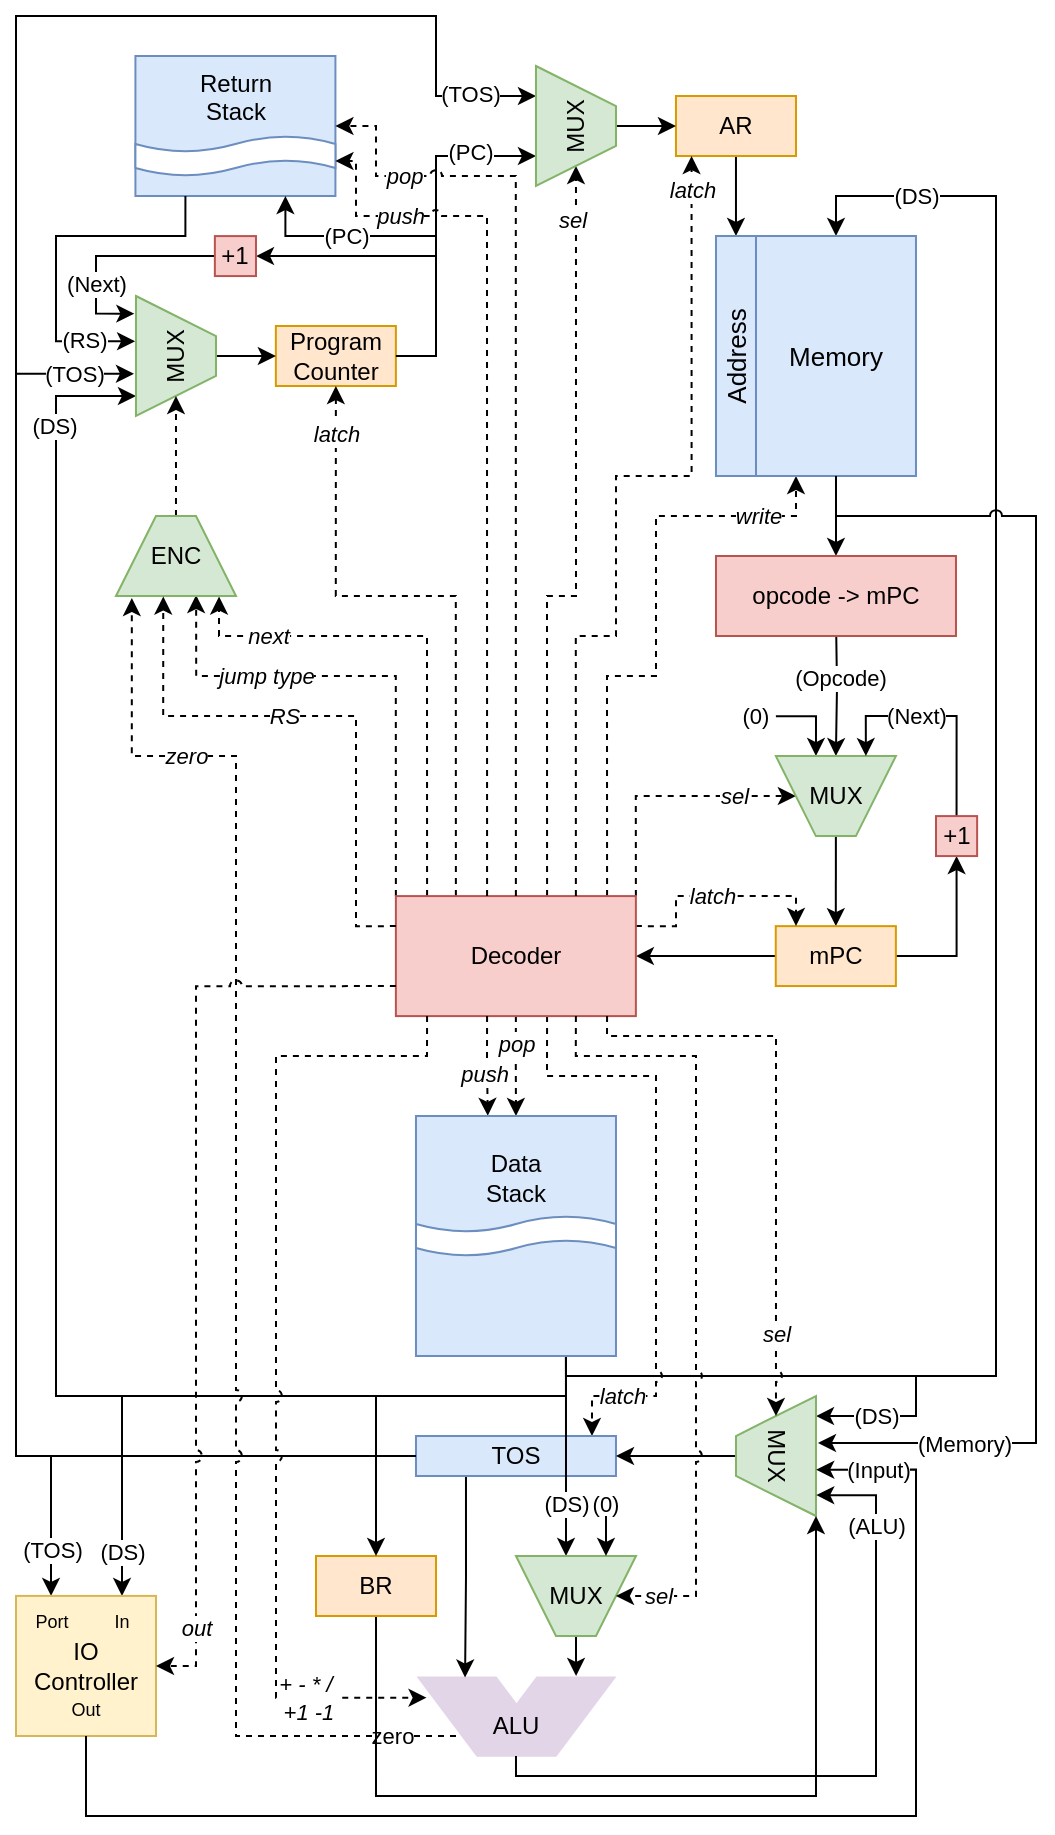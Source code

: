 <mxfile version="24.4.0" type="device">
  <diagram name="Page-1" id="PJzcmPcfEXtCJqOqldld">
    <mxGraphModel dx="1193" dy="768" grid="1" gridSize="10" guides="1" tooltips="1" connect="1" arrows="1" fold="1" page="1" pageScale="1" pageWidth="850" pageHeight="1100" background="none" math="0" shadow="0">
      <root>
        <mxCell id="0" />
        <mxCell id="1" parent="0" />
        <mxCell id="N7PJomAF6_bV-9XCImqY-77" style="edgeStyle=orthogonalEdgeStyle;rounded=0;orthogonalLoop=1;jettySize=auto;html=1;exitX=0;exitY=0.5;exitDx=0;exitDy=0;entryX=0.25;entryY=1;entryDx=0;entryDy=0;" parent="1" source="qQ5Oa0ZnRfvg7QE1ZFq0-29" target="N7PJomAF6_bV-9XCImqY-65" edge="1">
          <mxGeometry relative="1" as="geometry">
            <Array as="points">
              <mxPoint x="190" y="870" />
              <mxPoint x="190" y="150" />
              <mxPoint x="400" y="150" />
              <mxPoint x="400" y="190" />
            </Array>
          </mxGeometry>
        </mxCell>
        <mxCell id="N7PJomAF6_bV-9XCImqY-89" value="(TOS)" style="edgeLabel;html=1;align=center;verticalAlign=middle;resizable=0;points=[];" parent="N7PJomAF6_bV-9XCImqY-77" vertex="1" connectable="0">
          <mxGeometry x="0.954" y="1" relative="1" as="geometry">
            <mxPoint x="-5" as="offset" />
          </mxGeometry>
        </mxCell>
        <mxCell id="cv9zKFNZRaeKrZJYY6Kr-5" style="edgeStyle=orthogonalEdgeStyle;rounded=0;orthogonalLoop=1;jettySize=auto;html=1;exitX=0;exitY=0.5;exitDx=0;exitDy=0;entryX=0.648;entryY=1.025;entryDx=0;entryDy=0;entryPerimeter=0;" parent="1" source="qQ5Oa0ZnRfvg7QE1ZFq0-29" target="N7PJomAF6_bV-9XCImqY-14" edge="1">
          <mxGeometry relative="1" as="geometry">
            <Array as="points">
              <mxPoint x="190" y="870" />
              <mxPoint x="190" y="329" />
            </Array>
            <mxPoint x="240" y="330" as="targetPoint" />
          </mxGeometry>
        </mxCell>
        <mxCell id="cv9zKFNZRaeKrZJYY6Kr-6" value="(TOS)" style="edgeLabel;html=1;align=center;verticalAlign=middle;resizable=0;points=[];" parent="cv9zKFNZRaeKrZJYY6Kr-5" vertex="1" connectable="0">
          <mxGeometry x="0.933" y="1" relative="1" as="geometry">
            <mxPoint x="-4" y="1" as="offset" />
          </mxGeometry>
        </mxCell>
        <mxCell id="cv9zKFNZRaeKrZJYY6Kr-4" style="edgeStyle=orthogonalEdgeStyle;rounded=0;orthogonalLoop=1;jettySize=auto;html=1;exitX=0.75;exitY=1;exitDx=0;exitDy=0;jumpStyle=none;entryX=0.834;entryY=1;entryDx=0;entryDy=0;entryPerimeter=0;" parent="1" source="qQ5Oa0ZnRfvg7QE1ZFq0-28" target="N7PJomAF6_bV-9XCImqY-14" edge="1">
          <mxGeometry relative="1" as="geometry">
            <Array as="points">
              <mxPoint x="465" y="840" />
              <mxPoint x="210" y="840" />
              <mxPoint x="210" y="340" />
            </Array>
            <mxPoint x="240" y="370" as="targetPoint" />
          </mxGeometry>
        </mxCell>
        <mxCell id="cv9zKFNZRaeKrZJYY6Kr-9" value="(DS)" style="edgeLabel;html=1;align=center;verticalAlign=middle;resizable=0;points=[];" parent="cv9zKFNZRaeKrZJYY6Kr-4" vertex="1" connectable="0">
          <mxGeometry x="0.895" y="1" relative="1" as="geometry">
            <mxPoint y="12" as="offset" />
          </mxGeometry>
        </mxCell>
        <mxCell id="qQ5Oa0ZnRfvg7QE1ZFq0-73" style="edgeStyle=orthogonalEdgeStyle;rounded=0;orthogonalLoop=1;jettySize=auto;html=1;exitX=0.75;exitY=1;exitDx=0;exitDy=0;entryX=0.833;entryY=1;entryDx=0;entryDy=0;entryPerimeter=0;" parent="1" source="qQ5Oa0ZnRfvg7QE1ZFq0-28" target="N7PJomAF6_bV-9XCImqY-4" edge="1">
          <mxGeometry relative="1" as="geometry">
            <mxPoint x="579.99" y="860" as="targetPoint" />
            <Array as="points">
              <mxPoint x="464.99" y="830" />
              <mxPoint x="639.99" y="830" />
              <mxPoint x="639.99" y="850" />
            </Array>
          </mxGeometry>
        </mxCell>
        <mxCell id="Do0a-ro9Hrfzr5cdYWvO-51" value="(DS)" style="edgeLabel;html=1;align=center;verticalAlign=middle;resizable=0;points=[];" parent="qQ5Oa0ZnRfvg7QE1ZFq0-73" vertex="1" connectable="0">
          <mxGeometry x="0.77" relative="1" as="geometry">
            <mxPoint as="offset" />
          </mxGeometry>
        </mxCell>
        <mxCell id="N7PJomAF6_bV-9XCImqY-78" style="edgeStyle=orthogonalEdgeStyle;rounded=0;orthogonalLoop=1;jettySize=auto;html=1;exitX=0.75;exitY=1;exitDx=0;exitDy=0;entryX=0.5;entryY=0;entryDx=0;entryDy=0;jumpStyle=none;" parent="1" source="qQ5Oa0ZnRfvg7QE1ZFq0-28" target="N7PJomAF6_bV-9XCImqY-67" edge="1">
          <mxGeometry relative="1" as="geometry">
            <Array as="points">
              <mxPoint x="464.99" y="830" />
              <mxPoint x="679.99" y="830" />
              <mxPoint x="679.99" y="240" />
              <mxPoint x="599.99" y="240" />
            </Array>
          </mxGeometry>
        </mxCell>
        <mxCell id="cv9zKFNZRaeKrZJYY6Kr-3" value="(DS)" style="edgeLabel;html=1;align=center;verticalAlign=middle;resizable=0;points=[];" parent="N7PJomAF6_bV-9XCImqY-78" vertex="1" connectable="0">
          <mxGeometry x="0.905" relative="1" as="geometry">
            <mxPoint x="16" as="offset" />
          </mxGeometry>
        </mxCell>
        <mxCell id="N7PJomAF6_bV-9XCImqY-27" style="edgeStyle=orthogonalEdgeStyle;rounded=0;orthogonalLoop=1;jettySize=auto;html=1;exitX=0.5;exitY=1;exitDx=0;exitDy=0;entryX=0.5;entryY=0;entryDx=0;entryDy=0;jumpStyle=none;" parent="1" source="N7PJomAF6_bV-9XCImqY-67" target="qQ5Oa0ZnRfvg7QE1ZFq0-6" edge="1">
          <mxGeometry relative="1" as="geometry">
            <mxPoint x="599.99" y="380" as="sourcePoint" />
          </mxGeometry>
        </mxCell>
        <mxCell id="qQ5Oa0ZnRfvg7QE1ZFq0-4" style="edgeStyle=orthogonalEdgeStyle;rounded=0;orthogonalLoop=1;jettySize=auto;html=1;exitX=1;exitY=0.5;exitDx=0;exitDy=0;entryX=0.75;entryY=1;entryDx=0;entryDy=0;" parent="1" source="qQ5Oa0ZnRfvg7QE1ZFq0-2" target="N7PJomAF6_bV-9XCImqY-65" edge="1">
          <mxGeometry relative="1" as="geometry">
            <mxPoint x="439.99" y="320" as="targetPoint" />
            <Array as="points">
              <mxPoint x="400" y="320" />
              <mxPoint x="400" y="220" />
            </Array>
          </mxGeometry>
        </mxCell>
        <mxCell id="N7PJomAF6_bV-9XCImqY-88" value="(PC)" style="edgeLabel;html=1;align=center;verticalAlign=middle;resizable=0;points=[];" parent="qQ5Oa0ZnRfvg7QE1ZFq0-4" vertex="1" connectable="0">
          <mxGeometry x="0.662" y="2" relative="1" as="geometry">
            <mxPoint x="-5" as="offset" />
          </mxGeometry>
        </mxCell>
        <mxCell id="Do0a-ro9Hrfzr5cdYWvO-29" style="edgeStyle=orthogonalEdgeStyle;rounded=0;orthogonalLoop=1;jettySize=auto;html=1;exitX=1;exitY=0.5;exitDx=0;exitDy=0;entryX=1;entryY=0.5;entryDx=0;entryDy=0;" parent="1" source="qQ5Oa0ZnRfvg7QE1ZFq0-2" target="Do0a-ro9Hrfzr5cdYWvO-25" edge="1">
          <mxGeometry relative="1" as="geometry">
            <Array as="points">
              <mxPoint x="400" y="320" />
              <mxPoint x="400" y="270" />
            </Array>
          </mxGeometry>
        </mxCell>
        <mxCell id="qQ5Oa0ZnRfvg7QE1ZFq0-2" value="Program&lt;br&gt;Counter" style="rounded=0;whiteSpace=wrap;html=1;fillColor=#ffe6cc;strokeColor=#d79b00;" parent="1" vertex="1">
          <mxGeometry x="319.93" y="305" width="60.01" height="30" as="geometry" />
        </mxCell>
        <mxCell id="qQ5Oa0ZnRfvg7QE1ZFq0-17" style="edgeStyle=orthogonalEdgeStyle;rounded=0;orthogonalLoop=1;jettySize=auto;html=1;exitX=0.5;exitY=1;exitDx=0;exitDy=0;entryX=0.5;entryY=1;entryDx=0;entryDy=0;" parent="1" target="N7PJomAF6_bV-9XCImqY-16" edge="1">
          <mxGeometry relative="1" as="geometry">
            <mxPoint x="599.99" y="450.05" as="sourcePoint" />
            <mxPoint x="599.99" y="510.1" as="targetPoint" />
          </mxGeometry>
        </mxCell>
        <mxCell id="N7PJomAF6_bV-9XCImqY-85" value="(Opcode)" style="edgeLabel;html=1;align=center;verticalAlign=middle;resizable=0;points=[];" parent="qQ5Oa0ZnRfvg7QE1ZFq0-17" vertex="1" connectable="0">
          <mxGeometry x="-0.122" y="1" relative="1" as="geometry">
            <mxPoint as="offset" />
          </mxGeometry>
        </mxCell>
        <mxCell id="qQ5Oa0ZnRfvg7QE1ZFq0-6" value="opcode -&amp;gt; mPC" style="rounded=0;whiteSpace=wrap;html=1;fillColor=#f8cecc;strokeColor=#b85450;" parent="1" vertex="1">
          <mxGeometry x="539.99" y="420" width="120" height="40" as="geometry" />
        </mxCell>
        <mxCell id="qQ5Oa0ZnRfvg7QE1ZFq0-24" style="edgeStyle=orthogonalEdgeStyle;rounded=0;orthogonalLoop=1;jettySize=auto;html=1;exitX=0.5;exitY=0;exitDx=0;exitDy=0;entryX=0.5;entryY=0;entryDx=0;entryDy=0;" parent="1" source="N7PJomAF6_bV-9XCImqY-16" target="qQ5Oa0ZnRfvg7QE1ZFq0-22" edge="1">
          <mxGeometry relative="1" as="geometry">
            <mxPoint x="599.94" y="560.05" as="sourcePoint" />
          </mxGeometry>
        </mxCell>
        <mxCell id="qQ5Oa0ZnRfvg7QE1ZFq0-27" style="edgeStyle=orthogonalEdgeStyle;rounded=0;orthogonalLoop=1;jettySize=auto;html=1;exitX=0;exitY=0.5;exitDx=0;exitDy=0;entryX=1;entryY=0.5;entryDx=0;entryDy=0;" parent="1" source="qQ5Oa0ZnRfvg7QE1ZFq0-22" target="qQ5Oa0ZnRfvg7QE1ZFq0-26" edge="1">
          <mxGeometry relative="1" as="geometry" />
        </mxCell>
        <mxCell id="Do0a-ro9Hrfzr5cdYWvO-37" style="edgeStyle=orthogonalEdgeStyle;rounded=0;orthogonalLoop=1;jettySize=auto;html=1;exitX=1;exitY=0.5;exitDx=0;exitDy=0;entryX=0.5;entryY=1;entryDx=0;entryDy=0;" parent="1" source="qQ5Oa0ZnRfvg7QE1ZFq0-22" target="Do0a-ro9Hrfzr5cdYWvO-32" edge="1">
          <mxGeometry relative="1" as="geometry" />
        </mxCell>
        <mxCell id="qQ5Oa0ZnRfvg7QE1ZFq0-22" value="mPC" style="rounded=0;whiteSpace=wrap;html=1;fillColor=#ffe6cc;strokeColor=#d79b00;" parent="1" vertex="1">
          <mxGeometry x="569.88" y="605.07" width="60.06" height="29.95" as="geometry" />
        </mxCell>
        <mxCell id="cv9zKFNZRaeKrZJYY6Kr-15" style="edgeStyle=orthogonalEdgeStyle;rounded=0;orthogonalLoop=1;jettySize=auto;html=1;exitX=0.63;exitY=0;exitDx=0;exitDy=0;entryX=1;entryY=0.5;entryDx=0;entryDy=0;dashed=1;exitPerimeter=0;" parent="1" source="qQ5Oa0ZnRfvg7QE1ZFq0-26" target="N7PJomAF6_bV-9XCImqY-65" edge="1">
          <mxGeometry relative="1" as="geometry">
            <Array as="points">
              <mxPoint x="456" y="440" />
              <mxPoint x="470" y="440" />
            </Array>
          </mxGeometry>
        </mxCell>
        <mxCell id="Do0a-ro9Hrfzr5cdYWvO-20" value="&lt;i&gt;sel&lt;/i&gt;" style="edgeLabel;html=1;align=center;verticalAlign=middle;resizable=0;points=[];" parent="cv9zKFNZRaeKrZJYY6Kr-15" vertex="1" connectable="0">
          <mxGeometry x="0.857" y="2" relative="1" as="geometry">
            <mxPoint as="offset" />
          </mxGeometry>
        </mxCell>
        <mxCell id="cv9zKFNZRaeKrZJYY6Kr-16" style="edgeStyle=orthogonalEdgeStyle;rounded=0;orthogonalLoop=1;jettySize=auto;html=1;exitX=0.13;exitY=0;exitDx=0;exitDy=0;entryX=0.859;entryY=1.007;entryDx=0;entryDy=0;dashed=1;exitPerimeter=0;entryPerimeter=0;" parent="1" source="qQ5Oa0ZnRfvg7QE1ZFq0-26" target="cv9zKFNZRaeKrZJYY6Kr-30" edge="1">
          <mxGeometry relative="1" as="geometry">
            <Array as="points">
              <mxPoint x="396" y="460" />
              <mxPoint x="292" y="460" />
            </Array>
          </mxGeometry>
        </mxCell>
        <mxCell id="cv9zKFNZRaeKrZJYY6Kr-32" value="next" style="edgeLabel;html=1;align=center;verticalAlign=middle;resizable=0;points=[];fontStyle=2" parent="cv9zKFNZRaeKrZJYY6Kr-16" vertex="1" connectable="0">
          <mxGeometry x="0.65" relative="1" as="geometry">
            <mxPoint as="offset" />
          </mxGeometry>
        </mxCell>
        <mxCell id="cv9zKFNZRaeKrZJYY6Kr-17" style="edgeStyle=orthogonalEdgeStyle;rounded=0;orthogonalLoop=1;jettySize=auto;html=1;exitX=1;exitY=0;exitDx=0;exitDy=0;entryX=1;entryY=0.5;entryDx=0;entryDy=0;dashed=1;exitPerimeter=0;" parent="1" source="qQ5Oa0ZnRfvg7QE1ZFq0-26" target="N7PJomAF6_bV-9XCImqY-16" edge="1">
          <mxGeometry relative="1" as="geometry">
            <Array as="points">
              <mxPoint x="500" y="540" />
            </Array>
          </mxGeometry>
        </mxCell>
        <mxCell id="Do0a-ro9Hrfzr5cdYWvO-23" value="&lt;i&gt;sel&lt;/i&gt;" style="edgeLabel;html=1;align=center;verticalAlign=middle;resizable=0;points=[];" parent="cv9zKFNZRaeKrZJYY6Kr-17" vertex="1" connectable="0">
          <mxGeometry x="0.513" relative="1" as="geometry">
            <mxPoint as="offset" />
          </mxGeometry>
        </mxCell>
        <mxCell id="cv9zKFNZRaeKrZJYY6Kr-31" style="edgeStyle=orthogonalEdgeStyle;rounded=0;orthogonalLoop=1;jettySize=auto;html=1;exitX=0;exitY=0;exitDx=0;exitDy=0;entryX=0.668;entryY=0.989;entryDx=0;entryDy=0;dashed=1;exitPerimeter=0;entryPerimeter=0;" parent="1" source="qQ5Oa0ZnRfvg7QE1ZFq0-26" target="cv9zKFNZRaeKrZJYY6Kr-30" edge="1">
          <mxGeometry relative="1" as="geometry">
            <Array as="points">
              <mxPoint x="380" y="480" />
              <mxPoint x="280" y="480" />
            </Array>
          </mxGeometry>
        </mxCell>
        <mxCell id="cv9zKFNZRaeKrZJYY6Kr-33" value="jump type" style="edgeLabel;html=1;align=center;verticalAlign=middle;resizable=0;points=[];fontStyle=2" parent="cv9zKFNZRaeKrZJYY6Kr-31" vertex="1" connectable="0">
          <mxGeometry x="0.4" relative="1" as="geometry">
            <mxPoint as="offset" />
          </mxGeometry>
        </mxCell>
        <mxCell id="cv9zKFNZRaeKrZJYY6Kr-36" style="edgeStyle=orthogonalEdgeStyle;rounded=0;orthogonalLoop=1;jettySize=auto;html=1;exitX=0.25;exitY=0;exitDx=0;exitDy=0;exitPerimeter=0;entryX=0.5;entryY=1;entryDx=0;entryDy=0;dashed=1;" parent="1" source="qQ5Oa0ZnRfvg7QE1ZFq0-26" target="qQ5Oa0ZnRfvg7QE1ZFq0-2" edge="1">
          <mxGeometry relative="1" as="geometry">
            <Array as="points">
              <mxPoint x="410" y="440" />
              <mxPoint x="350" y="440" />
            </Array>
          </mxGeometry>
        </mxCell>
        <mxCell id="Do0a-ro9Hrfzr5cdYWvO-19" value="&lt;i&gt;latch&lt;/i&gt;" style="edgeLabel;html=1;align=center;verticalAlign=middle;resizable=0;points=[];" parent="cv9zKFNZRaeKrZJYY6Kr-36" vertex="1" connectable="0">
          <mxGeometry x="0.851" relative="1" as="geometry">
            <mxPoint as="offset" />
          </mxGeometry>
        </mxCell>
        <mxCell id="cv9zKFNZRaeKrZJYY6Kr-39" style="edgeStyle=orthogonalEdgeStyle;rounded=0;orthogonalLoop=1;jettySize=auto;html=1;exitX=1;exitY=0.25;exitDx=0;exitDy=0;exitPerimeter=0;dashed=1;" parent="1" source="qQ5Oa0ZnRfvg7QE1ZFq0-26" edge="1">
          <mxGeometry relative="1" as="geometry">
            <Array as="points">
              <mxPoint x="520" y="605" />
              <mxPoint x="520" y="590" />
              <mxPoint x="580" y="590" />
            </Array>
            <mxPoint x="580" y="605" as="targetPoint" />
          </mxGeometry>
        </mxCell>
        <mxCell id="Do0a-ro9Hrfzr5cdYWvO-24" value="&lt;i&gt;latch&lt;/i&gt;" style="edgeLabel;html=1;align=center;verticalAlign=middle;resizable=0;points=[];" parent="cv9zKFNZRaeKrZJYY6Kr-39" vertex="1" connectable="0">
          <mxGeometry x="-0.04" relative="1" as="geometry">
            <mxPoint as="offset" />
          </mxGeometry>
        </mxCell>
        <mxCell id="cv9zKFNZRaeKrZJYY6Kr-40" style="edgeStyle=orthogonalEdgeStyle;rounded=0;orthogonalLoop=1;jettySize=auto;html=1;exitX=0.63;exitY=1;exitDx=0;exitDy=0;exitPerimeter=0;entryX=0.88;entryY=0;entryDx=0;entryDy=0;entryPerimeter=0;dashed=1;jumpStyle=arc;" parent="1" source="qQ5Oa0ZnRfvg7QE1ZFq0-26" target="qQ5Oa0ZnRfvg7QE1ZFq0-29" edge="1">
          <mxGeometry relative="1" as="geometry">
            <Array as="points">
              <mxPoint x="455.99" y="680" />
              <mxPoint x="509.99" y="680" />
              <mxPoint x="509.99" y="840" />
              <mxPoint x="477.99" y="840" />
            </Array>
          </mxGeometry>
        </mxCell>
        <mxCell id="Do0a-ro9Hrfzr5cdYWvO-16" value="latch" style="edgeLabel;html=1;align=center;verticalAlign=middle;resizable=0;points=[];fontStyle=2" parent="cv9zKFNZRaeKrZJYY6Kr-40" vertex="1" connectable="0">
          <mxGeometry x="0.88" relative="1" as="geometry">
            <mxPoint x="15" y="-2" as="offset" />
          </mxGeometry>
        </mxCell>
        <mxCell id="cv9zKFNZRaeKrZJYY6Kr-41" value="" style="edgeStyle=orthogonalEdgeStyle;rounded=0;orthogonalLoop=1;jettySize=auto;html=1;exitX=0.5;exitY=1;exitDx=0;exitDy=0;exitPerimeter=0;entryX=0.5;entryY=0;entryDx=0;entryDy=0;dashed=1;" parent="1" source="qQ5Oa0ZnRfvg7QE1ZFq0-26" target="qQ5Oa0ZnRfvg7QE1ZFq0-28" edge="1">
          <mxGeometry x="0.6" y="40" relative="1" as="geometry">
            <mxPoint as="offset" />
          </mxGeometry>
        </mxCell>
        <mxCell id="Do0a-ro9Hrfzr5cdYWvO-41" value="pop" style="edgeLabel;html=1;align=center;verticalAlign=middle;resizable=0;points=[];fontStyle=2" parent="cv9zKFNZRaeKrZJYY6Kr-41" vertex="1" connectable="0">
          <mxGeometry x="-0.466" relative="1" as="geometry">
            <mxPoint as="offset" />
          </mxGeometry>
        </mxCell>
        <mxCell id="cv9zKFNZRaeKrZJYY6Kr-81" style="edgeStyle=orthogonalEdgeStyle;rounded=0;orthogonalLoop=1;jettySize=auto;html=1;exitX=0.88;exitY=0;exitDx=0;exitDy=0;exitPerimeter=0;entryX=0.25;entryY=1;entryDx=0;entryDy=0;dashed=1;" parent="1" source="qQ5Oa0ZnRfvg7QE1ZFq0-26" target="N7PJomAF6_bV-9XCImqY-67" edge="1">
          <mxGeometry relative="1" as="geometry">
            <Array as="points">
              <mxPoint x="486" y="480" />
              <mxPoint x="510" y="480" />
              <mxPoint x="510" y="400" />
              <mxPoint x="580" y="400" />
            </Array>
          </mxGeometry>
        </mxCell>
        <mxCell id="Do0a-ro9Hrfzr5cdYWvO-22" value="&lt;i&gt;write&lt;/i&gt;" style="edgeLabel;html=1;align=center;verticalAlign=middle;resizable=0;points=[];" parent="cv9zKFNZRaeKrZJYY6Kr-81" vertex="1" connectable="0">
          <mxGeometry x="0.74" relative="1" as="geometry">
            <mxPoint as="offset" />
          </mxGeometry>
        </mxCell>
        <mxCell id="qQ5Oa0ZnRfvg7QE1ZFq0-26" value="Decoder" style="rounded=0;whiteSpace=wrap;html=1;fillColor=#f8cecc;strokeColor=#b85450;points=[[0,0,0,0,0],[0,0.25,0,0,0],[0,0.5,0,0,0],[0,0.75,0,0,0],[0,1,0,0,0],[0.13,0,0,0,0],[0.13,1,0,0,0],[0.25,0,0,0,0],[0.25,1,0,0,0],[0.38,0,0,0,0],[0.38,1,0,0,0],[0.5,0,0,0,0],[0.5,1,0,0,0],[0.63,0,0,0,0],[0.63,1,0,0,0],[0.75,0,0,0,0],[0.75,1,0,0,0],[0.88,0,0,0,0],[0.88,1,0,0,0],[1,0,0,0,0],[1,0.25,0,0,0],[1,0.5,0,0,0],[1,0.75,0,0,0],[1,1,0,0,0]];" parent="1" vertex="1">
          <mxGeometry x="379.94" y="590.05" width="120" height="60" as="geometry" />
        </mxCell>
        <mxCell id="qQ5Oa0ZnRfvg7QE1ZFq0-40" value="" style="group;strokeColor=none;fillColor=none;" parent="1" vertex="1" connectable="0">
          <mxGeometry x="389.99" y="980" width="100" height="40" as="geometry" />
        </mxCell>
        <mxCell id="qQ5Oa0ZnRfvg7QE1ZFq0-32" value="" style="shape=parallelogram;perimeter=parallelogramPerimeter;whiteSpace=wrap;html=1;fixedSize=1;size=30;strokeWidth=0;strokeColor=none;fillColor=#e1d5e7;perimeterSpacing=4;" parent="qQ5Oa0ZnRfvg7QE1ZFq0-40" vertex="1">
          <mxGeometry x="30" width="70" height="40" as="geometry" />
        </mxCell>
        <mxCell id="qQ5Oa0ZnRfvg7QE1ZFq0-36" value="" style="shape=parallelogram;perimeter=parallelogramPerimeter;whiteSpace=wrap;html=1;fixedSize=1;size=30;flipH=1;strokeWidth=0;perimeterSpacing=4;fillColor=#e1d5e7;strokeColor=none;" parent="qQ5Oa0ZnRfvg7QE1ZFq0-40" vertex="1">
          <mxGeometry width="70" height="40" as="geometry" />
        </mxCell>
        <mxCell id="qQ5Oa0ZnRfvg7QE1ZFq0-41" value="ALU" style="text;html=1;align=center;verticalAlign=middle;whiteSpace=wrap;rounded=0;" parent="qQ5Oa0ZnRfvg7QE1ZFq0-40" vertex="1">
          <mxGeometry x="20" y="10" width="60" height="30" as="geometry" />
        </mxCell>
        <mxCell id="qQ5Oa0ZnRfvg7QE1ZFq0-44" style="edgeStyle=orthogonalEdgeStyle;rounded=0;orthogonalLoop=1;jettySize=auto;html=1;exitX=0.25;exitY=1;exitDx=0;exitDy=0;entryX=0.634;entryY=0.099;entryDx=0;entryDy=0;entryPerimeter=0;" parent="1" source="qQ5Oa0ZnRfvg7QE1ZFq0-29" target="qQ5Oa0ZnRfvg7QE1ZFq0-36" edge="1">
          <mxGeometry relative="1" as="geometry">
            <Array as="points">
              <mxPoint x="415" y="930" />
              <mxPoint x="415" y="930" />
            </Array>
          </mxGeometry>
        </mxCell>
        <mxCell id="qQ5Oa0ZnRfvg7QE1ZFq0-53" style="edgeStyle=orthogonalEdgeStyle;rounded=0;orthogonalLoop=1;jettySize=auto;html=1;entryX=0.666;entryY=1.001;entryDx=0;entryDy=0;entryPerimeter=0;" parent="1" source="qQ5Oa0ZnRfvg7QE1ZFq0-51" target="N7PJomAF6_bV-9XCImqY-16" edge="1">
          <mxGeometry relative="1" as="geometry">
            <Array as="points">
              <mxPoint x="589.94" y="500.05" />
            </Array>
            <mxPoint x="589.94" y="520.05" as="targetPoint" />
          </mxGeometry>
        </mxCell>
        <mxCell id="qQ5Oa0ZnRfvg7QE1ZFq0-51" value="(0)" style="text;html=1;align=center;verticalAlign=middle;whiteSpace=wrap;rounded=0;fontSize=11;" parent="1" vertex="1">
          <mxGeometry x="549.94" y="490.05" width="20" height="20" as="geometry" />
        </mxCell>
        <mxCell id="qQ5Oa0ZnRfvg7QE1ZFq0-29" value="TOS" style="rounded=0;whiteSpace=wrap;html=1;fillColor=#dae8fc;strokeColor=#6c8ebf;gradientColor=none;strokeWidth=1;points=[[0,0,0,0,0],[0,0.25,0,0,0],[0,0.5,0,0,0],[0,0.75,0,0,0],[0,1,0,0,0],[0.25,0,0,0,0],[0.25,1,0,0,0],[0.5,0,0,0,0],[0.5,1,0,0,0],[0.75,0,0,0,0],[0.75,1,0,0,0],[0.88,0,0,0,0],[1,0,0,0,0],[1,0.25,0,0,0],[1,0.5,0,0,0],[1,0.75,0,0,0],[1,1,0,0,0]];" parent="1" vertex="1">
          <mxGeometry x="389.99" y="860" width="100" height="20" as="geometry" />
        </mxCell>
        <mxCell id="qQ5Oa0ZnRfvg7QE1ZFq0-74" style="edgeStyle=orthogonalEdgeStyle;rounded=0;orthogonalLoop=1;jettySize=auto;html=1;exitX=0.75;exitY=1;exitDx=0;exitDy=0;" parent="1" source="qQ5Oa0ZnRfvg7QE1ZFq0-28" target="N7PJomAF6_bV-9XCImqY-1" edge="1">
          <mxGeometry relative="1" as="geometry">
            <Array as="points">
              <mxPoint x="464.99" y="900" />
              <mxPoint x="464.99" y="900" />
            </Array>
            <mxPoint x="464.99" y="920" as="targetPoint" />
          </mxGeometry>
        </mxCell>
        <mxCell id="cv9zKFNZRaeKrZJYY6Kr-28" value="(DS)" style="edgeLabel;html=1;align=center;verticalAlign=middle;resizable=0;points=[];" parent="qQ5Oa0ZnRfvg7QE1ZFq0-74" vertex="1" connectable="0">
          <mxGeometry x="0.47" relative="1" as="geometry">
            <mxPoint as="offset" />
          </mxGeometry>
        </mxCell>
        <mxCell id="qQ5Oa0ZnRfvg7QE1ZFq0-75" style="edgeStyle=orthogonalEdgeStyle;rounded=0;orthogonalLoop=1;jettySize=auto;html=1;exitX=0.5;exitY=0;exitDx=0;exitDy=0;entryX=0.693;entryY=0.083;entryDx=0;entryDy=0;entryPerimeter=0;" parent="1" source="N7PJomAF6_bV-9XCImqY-1" target="qQ5Oa0ZnRfvg7QE1ZFq0-32" edge="1">
          <mxGeometry relative="1" as="geometry">
            <mxPoint x="469.99" y="960" as="sourcePoint" />
          </mxGeometry>
        </mxCell>
        <mxCell id="N7PJomAF6_bV-9XCImqY-1" value="MUX" style="shape=trapezoid;perimeter=trapezoidPerimeter;whiteSpace=wrap;html=1;fixedSize=1;fillColor=#d5e8d4;strokeColor=#82b366;direction=west;" parent="1" vertex="1">
          <mxGeometry x="439.99" y="920" width="60" height="40" as="geometry" />
        </mxCell>
        <mxCell id="N7PJomAF6_bV-9XCImqY-12" style="edgeStyle=orthogonalEdgeStyle;rounded=0;orthogonalLoop=1;jettySize=auto;html=1;exitX=0.5;exitY=0;exitDx=0;exitDy=0;entryX=1;entryY=0.5;entryDx=0;entryDy=0;" parent="1" source="N7PJomAF6_bV-9XCImqY-4" target="qQ5Oa0ZnRfvg7QE1ZFq0-29" edge="1">
          <mxGeometry relative="1" as="geometry" />
        </mxCell>
        <mxCell id="N7PJomAF6_bV-9XCImqY-4" value="MUX" style="shape=trapezoid;perimeter=trapezoidPerimeter;whiteSpace=wrap;html=1;fixedSize=1;fillColor=#d5e8d4;strokeColor=#82b366;direction=west;rotation=90;" parent="1" vertex="1">
          <mxGeometry x="539.99" y="850" width="60" height="40" as="geometry" />
        </mxCell>
        <mxCell id="N7PJomAF6_bV-9XCImqY-5" style="edgeStyle=orthogonalEdgeStyle;rounded=0;orthogonalLoop=1;jettySize=auto;html=1;exitX=0.5;exitY=1;exitDx=0;exitDy=0;entryX=0.174;entryY=1.003;entryDx=0;entryDy=0;entryPerimeter=0;" parent="1" source="qQ5Oa0ZnRfvg7QE1ZFq0-41" target="N7PJomAF6_bV-9XCImqY-4" edge="1">
          <mxGeometry relative="1" as="geometry">
            <Array as="points">
              <mxPoint x="440" y="1030" />
              <mxPoint x="620" y="1030" />
              <mxPoint x="620" y="890" />
            </Array>
          </mxGeometry>
        </mxCell>
        <mxCell id="N7PJomAF6_bV-9XCImqY-83" value="(ALU)" style="edgeLabel;html=1;align=center;verticalAlign=middle;resizable=0;points=[];" parent="N7PJomAF6_bV-9XCImqY-5" vertex="1" connectable="0">
          <mxGeometry x="0.546" relative="1" as="geometry">
            <mxPoint y="-37" as="offset" />
          </mxGeometry>
        </mxCell>
        <mxCell id="N7PJomAF6_bV-9XCImqY-15" style="edgeStyle=orthogonalEdgeStyle;rounded=0;orthogonalLoop=1;jettySize=auto;html=1;exitX=0.5;exitY=0;exitDx=0;exitDy=0;entryX=0;entryY=0.5;entryDx=0;entryDy=0;" parent="1" source="N7PJomAF6_bV-9XCImqY-14" target="qQ5Oa0ZnRfvg7QE1ZFq0-2" edge="1">
          <mxGeometry relative="1" as="geometry" />
        </mxCell>
        <mxCell id="N7PJomAF6_bV-9XCImqY-14" value="MUX" style="shape=trapezoid;perimeter=trapezoidPerimeter;whiteSpace=wrap;html=1;fixedSize=1;fillColor=#d5e8d4;strokeColor=#82b366;direction=west;rotation=-90;" parent="1" vertex="1">
          <mxGeometry x="239.99" y="300" width="60" height="40" as="geometry" />
        </mxCell>
        <mxCell id="N7PJomAF6_bV-9XCImqY-16" value="MUX" style="shape=trapezoid;perimeter=trapezoidPerimeter;whiteSpace=wrap;html=1;fixedSize=1;fillColor=#d5e8d4;strokeColor=#82b366;direction=west;rotation=0;" parent="1" vertex="1">
          <mxGeometry x="569.94" y="520.05" width="60" height="40" as="geometry" />
        </mxCell>
        <mxCell id="N7PJomAF6_bV-9XCImqY-56" style="edgeStyle=orthogonalEdgeStyle;rounded=0;orthogonalLoop=1;jettySize=auto;html=1;exitX=0.5;exitY=1;exitDx=0;exitDy=0;entryX=0;entryY=0.5;entryDx=0;entryDy=0;" parent="1" edge="1">
          <mxGeometry relative="1" as="geometry">
            <mxPoint x="160" y="890" as="sourcePoint" />
          </mxGeometry>
        </mxCell>
        <mxCell id="N7PJomAF6_bV-9XCImqY-44" style="edgeStyle=orthogonalEdgeStyle;rounded=0;orthogonalLoop=1;jettySize=auto;html=1;exitX=0.5;exitY=0;exitDx=0;exitDy=0;entryX=0.5;entryY=0;entryDx=0;entryDy=0;" parent="1" edge="1">
          <mxGeometry relative="1" as="geometry">
            <mxPoint x="160" y="830" as="sourcePoint" />
          </mxGeometry>
        </mxCell>
        <mxCell id="N7PJomAF6_bV-9XCImqY-75" style="edgeStyle=orthogonalEdgeStyle;rounded=0;orthogonalLoop=1;jettySize=auto;html=1;exitX=0.5;exitY=1;exitDx=0;exitDy=0;entryX=1;entryY=0.5;entryDx=0;entryDy=0;" parent="1" source="N7PJomAF6_bV-9XCImqY-64" target="N7PJomAF6_bV-9XCImqY-68" edge="1">
          <mxGeometry relative="1" as="geometry" />
        </mxCell>
        <mxCell id="N7PJomAF6_bV-9XCImqY-64" value="AR" style="rounded=0;whiteSpace=wrap;html=1;fillColor=#ffe6cc;strokeColor=#d79b00;points=[[0,0,0,0,0],[0,0.25,0,0,0],[0,0.5,0,0,0],[0,0.75,0,0,0],[0,1,0,0,0],[0.13,1,0,0,0],[0.25,0,0,0,0],[0.25,1,0,0,0],[0.5,0,0,0,0],[0.5,1,0,0,0],[0.75,0,0,0,0],[0.75,1,0,0,0],[1,0,0,0,0],[1,0.25,0,0,0],[1,0.5,0,0,0],[1,0.75,0,0,0],[1,1,0,0,0]];" parent="1" vertex="1">
          <mxGeometry x="519.98" y="190" width="60.01" height="30" as="geometry" />
        </mxCell>
        <mxCell id="N7PJomAF6_bV-9XCImqY-76" style="edgeStyle=orthogonalEdgeStyle;rounded=0;orthogonalLoop=1;jettySize=auto;html=1;exitX=0.5;exitY=0;exitDx=0;exitDy=0;entryX=0;entryY=0.5;entryDx=0;entryDy=0;" parent="1" source="N7PJomAF6_bV-9XCImqY-65" target="N7PJomAF6_bV-9XCImqY-64" edge="1">
          <mxGeometry relative="1" as="geometry" />
        </mxCell>
        <mxCell id="N7PJomAF6_bV-9XCImqY-65" value="MUX" style="shape=trapezoid;perimeter=trapezoidPerimeter;whiteSpace=wrap;html=1;fixedSize=1;fillColor=#d5e8d4;strokeColor=#82b366;direction=west;rotation=-90;" parent="1" vertex="1">
          <mxGeometry x="439.99" y="185" width="60" height="40" as="geometry" />
        </mxCell>
        <mxCell id="N7PJomAF6_bV-9XCImqY-66" value="" style="group" parent="1" vertex="1" connectable="0">
          <mxGeometry x="539.99" y="260" width="100" height="120" as="geometry" />
        </mxCell>
        <mxCell id="N7PJomAF6_bV-9XCImqY-67" value="Memory" style="rounded=0;whiteSpace=wrap;html=1;fontSize=13;fillColor=#dae8fc;strokeColor=#6c8ebf;" parent="N7PJomAF6_bV-9XCImqY-66" vertex="1">
          <mxGeometry x="20" width="80" height="120" as="geometry" />
        </mxCell>
        <mxCell id="N7PJomAF6_bV-9XCImqY-68" value="Address" style="rounded=0;whiteSpace=wrap;html=1;fontSize=13;fillColor=#dae8fc;strokeColor=#6c8ebf;rotation=-90;" parent="N7PJomAF6_bV-9XCImqY-66" vertex="1">
          <mxGeometry x="-50" y="50" width="120" height="20" as="geometry" />
        </mxCell>
        <mxCell id="cv9zKFNZRaeKrZJYY6Kr-20" style="edgeStyle=orthogonalEdgeStyle;rounded=0;orthogonalLoop=1;jettySize=auto;html=1;exitX=0.88;exitY=1;exitDx=0;exitDy=0;entryX=1;entryY=0.5;entryDx=0;entryDy=0;dashed=1;jumpStyle=arc;exitPerimeter=0;" parent="1" source="qQ5Oa0ZnRfvg7QE1ZFq0-26" target="N7PJomAF6_bV-9XCImqY-4" edge="1">
          <mxGeometry relative="1" as="geometry">
            <Array as="points">
              <mxPoint x="485.99" y="660" />
              <mxPoint x="569.99" y="660" />
            </Array>
          </mxGeometry>
        </mxCell>
        <mxCell id="Do0a-ro9Hrfzr5cdYWvO-18" value="&lt;i&gt;sel&lt;/i&gt;" style="edgeLabel;html=1;align=center;verticalAlign=middle;resizable=0;points=[];" parent="cv9zKFNZRaeKrZJYY6Kr-20" vertex="1" connectable="0">
          <mxGeometry x="0.707" relative="1" as="geometry">
            <mxPoint as="offset" />
          </mxGeometry>
        </mxCell>
        <mxCell id="cv9zKFNZRaeKrZJYY6Kr-23" style="edgeStyle=orthogonalEdgeStyle;rounded=0;orthogonalLoop=1;jettySize=auto;html=1;exitX=0.75;exitY=1;exitDx=0;exitDy=0;entryX=0;entryY=0.5;entryDx=0;entryDy=0;dashed=1;jumpStyle=arc;" parent="1" source="qQ5Oa0ZnRfvg7QE1ZFq0-26" target="N7PJomAF6_bV-9XCImqY-1" edge="1">
          <mxGeometry relative="1" as="geometry">
            <Array as="points">
              <mxPoint x="469.99" y="670" />
              <mxPoint x="529.99" y="670" />
              <mxPoint x="529.99" y="940" />
            </Array>
          </mxGeometry>
        </mxCell>
        <mxCell id="Do0a-ro9Hrfzr5cdYWvO-17" value="&lt;i&gt;sel&lt;/i&gt;" style="edgeLabel;html=1;align=center;verticalAlign=middle;resizable=0;points=[];" parent="cv9zKFNZRaeKrZJYY6Kr-23" vertex="1" connectable="0">
          <mxGeometry x="0.893" relative="1" as="geometry">
            <mxPoint as="offset" />
          </mxGeometry>
        </mxCell>
        <mxCell id="cv9zKFNZRaeKrZJYY6Kr-27" style="edgeStyle=orthogonalEdgeStyle;rounded=0;orthogonalLoop=1;jettySize=auto;html=1;exitX=0.5;exitY=1;exitDx=0;exitDy=0;entryX=0.25;entryY=1;entryDx=0;entryDy=0;" parent="1" source="cv9zKFNZRaeKrZJYY6Kr-25" target="N7PJomAF6_bV-9XCImqY-1" edge="1">
          <mxGeometry relative="1" as="geometry" />
        </mxCell>
        <mxCell id="cv9zKFNZRaeKrZJYY6Kr-25" value="(0)" style="text;html=1;align=center;verticalAlign=middle;whiteSpace=wrap;rounded=0;fontSize=11;" parent="1" vertex="1">
          <mxGeometry x="479.99" y="888" width="10" height="12" as="geometry" />
        </mxCell>
        <mxCell id="cv9zKFNZRaeKrZJYY6Kr-35" style="edgeStyle=orthogonalEdgeStyle;rounded=0;orthogonalLoop=1;jettySize=auto;html=1;exitX=0.5;exitY=0;exitDx=0;exitDy=0;entryX=1;entryY=0.5;entryDx=0;entryDy=0;dashed=1;" parent="1" source="cv9zKFNZRaeKrZJYY6Kr-30" target="N7PJomAF6_bV-9XCImqY-14" edge="1">
          <mxGeometry relative="1" as="geometry" />
        </mxCell>
        <mxCell id="cv9zKFNZRaeKrZJYY6Kr-30" value="ENC" style="shape=trapezoid;perimeter=trapezoidPerimeter;whiteSpace=wrap;html=1;fixedSize=1;fillColor=#d5e8d4;strokeColor=#82b366;direction=east;" parent="1" vertex="1">
          <mxGeometry x="239.99" y="400" width="60" height="40" as="geometry" />
        </mxCell>
        <mxCell id="cv9zKFNZRaeKrZJYY6Kr-42" style="edgeStyle=orthogonalEdgeStyle;rounded=0;orthogonalLoop=1;jettySize=auto;html=1;exitX=0.38;exitY=1;exitDx=0;exitDy=0;exitPerimeter=0;entryX=0.359;entryY=-0.001;entryDx=0;entryDy=0;entryPerimeter=0;dashed=1;" parent="1" source="qQ5Oa0ZnRfvg7QE1ZFq0-26" target="qQ5Oa0ZnRfvg7QE1ZFq0-28" edge="1">
          <mxGeometry relative="1" as="geometry" />
        </mxCell>
        <mxCell id="Do0a-ro9Hrfzr5cdYWvO-40" value="push" style="edgeLabel;html=1;align=center;verticalAlign=middle;resizable=0;points=[];fontStyle=2" parent="cv9zKFNZRaeKrZJYY6Kr-42" vertex="1" connectable="0">
          <mxGeometry x="0.18" relative="1" as="geometry">
            <mxPoint x="-2" as="offset" />
          </mxGeometry>
        </mxCell>
        <mxCell id="cv9zKFNZRaeKrZJYY6Kr-13" style="edgeStyle=orthogonalEdgeStyle;rounded=0;orthogonalLoop=1;jettySize=auto;html=1;entryX=0.132;entryY=1.025;entryDx=0;entryDy=0;jumpStyle=arc;exitX=0;exitY=0.667;exitDx=0;exitDy=0;exitPerimeter=0;dashed=1;entryPerimeter=0;" parent="1" source="qQ5Oa0ZnRfvg7QE1ZFq0-41" target="cv9zKFNZRaeKrZJYY6Kr-30" edge="1">
          <mxGeometry relative="1" as="geometry">
            <Array as="points">
              <mxPoint x="300" y="1010" />
              <mxPoint x="300" y="520" />
              <mxPoint x="248" y="520" />
            </Array>
          </mxGeometry>
        </mxCell>
        <mxCell id="cv9zKFNZRaeKrZJYY6Kr-34" value="zero" style="edgeLabel;html=1;align=center;verticalAlign=middle;resizable=0;points=[];fontStyle=2" parent="cv9zKFNZRaeKrZJYY6Kr-13" vertex="1" connectable="0">
          <mxGeometry x="0.71" relative="1" as="geometry">
            <mxPoint as="offset" />
          </mxGeometry>
        </mxCell>
        <mxCell id="Do0a-ro9Hrfzr5cdYWvO-42" value="zero" style="edgeLabel;html=1;align=center;verticalAlign=middle;resizable=0;points=[];" parent="cv9zKFNZRaeKrZJYY6Kr-13" vertex="1" connectable="0">
          <mxGeometry x="-0.912" relative="1" as="geometry">
            <mxPoint as="offset" />
          </mxGeometry>
        </mxCell>
        <mxCell id="cv9zKFNZRaeKrZJYY6Kr-24" style="edgeStyle=orthogonalEdgeStyle;rounded=0;orthogonalLoop=1;jettySize=auto;html=1;exitX=0.13;exitY=1;exitDx=0;exitDy=0;entryX=0;entryY=0.25;entryDx=0;entryDy=0;jumpStyle=arc;dashed=1;exitPerimeter=0;" parent="1" source="qQ5Oa0ZnRfvg7QE1ZFq0-26" target="qQ5Oa0ZnRfvg7QE1ZFq0-36" edge="1">
          <mxGeometry relative="1" as="geometry">
            <Array as="points">
              <mxPoint x="396" y="670" />
              <mxPoint x="320" y="670" />
              <mxPoint x="320" y="991" />
            </Array>
          </mxGeometry>
        </mxCell>
        <mxCell id="cv9zKFNZRaeKrZJYY6Kr-29" value="+ - * /&amp;nbsp;&lt;div&gt;+1 -1&lt;/div&gt;" style="edgeLabel;html=1;align=center;verticalAlign=middle;resizable=1;points=[];labelBackgroundColor=default;labelBorderColor=none;textShadow=0;movable=1;rotatable=1;deletable=1;editable=1;locked=0;connectable=1;spacingLeft=0;spacing=2;fontStyle=2" parent="cv9zKFNZRaeKrZJYY6Kr-24" vertex="1" connectable="0">
          <mxGeometry x="0.76" relative="1" as="geometry">
            <mxPoint as="offset" />
          </mxGeometry>
        </mxCell>
        <mxCell id="cv9zKFNZRaeKrZJYY6Kr-82" style="edgeStyle=orthogonalEdgeStyle;rounded=0;orthogonalLoop=1;jettySize=auto;html=1;exitX=0.75;exitY=0;exitDx=0;exitDy=0;exitPerimeter=0;entryX=0.13;entryY=1;entryDx=0;entryDy=0;entryPerimeter=0;dashed=1;" parent="1" source="qQ5Oa0ZnRfvg7QE1ZFq0-26" target="N7PJomAF6_bV-9XCImqY-64" edge="1">
          <mxGeometry relative="1" as="geometry">
            <Array as="points">
              <mxPoint x="470" y="460" />
              <mxPoint x="490" y="460" />
              <mxPoint x="490" y="380" />
              <mxPoint x="528" y="380" />
            </Array>
          </mxGeometry>
        </mxCell>
        <mxCell id="Do0a-ro9Hrfzr5cdYWvO-21" value="&lt;i&gt;latch&lt;/i&gt;" style="edgeLabel;html=1;align=center;verticalAlign=middle;resizable=0;points=[];" parent="cv9zKFNZRaeKrZJYY6Kr-82" vertex="1" connectable="0">
          <mxGeometry x="0.92" relative="1" as="geometry">
            <mxPoint as="offset" />
          </mxGeometry>
        </mxCell>
        <mxCell id="Do0a-ro9Hrfzr5cdYWvO-2" style="edgeStyle=orthogonalEdgeStyle;rounded=0;orthogonalLoop=1;jettySize=auto;html=1;exitX=0;exitY=0.5;exitDx=0;exitDy=0;exitPerimeter=0;entryX=0.25;entryY=0;entryDx=0;entryDy=0;entryPerimeter=0;" parent="1" source="qQ5Oa0ZnRfvg7QE1ZFq0-29" target="cv9zKFNZRaeKrZJYY6Kr-51" edge="1">
          <mxGeometry relative="1" as="geometry" />
        </mxCell>
        <mxCell id="Do0a-ro9Hrfzr5cdYWvO-7" value="(TOS)" style="edgeLabel;html=1;align=center;verticalAlign=middle;resizable=0;points=[];" parent="Do0a-ro9Hrfzr5cdYWvO-2" vertex="1" connectable="0">
          <mxGeometry x="0.817" relative="1" as="geometry">
            <mxPoint as="offset" />
          </mxGeometry>
        </mxCell>
        <mxCell id="Do0a-ro9Hrfzr5cdYWvO-3" style="edgeStyle=orthogonalEdgeStyle;rounded=0;orthogonalLoop=1;jettySize=auto;html=1;exitX=0.75;exitY=1;exitDx=0;exitDy=0;exitPerimeter=0;entryX=0.75;entryY=0;entryDx=0;entryDy=0;entryPerimeter=0;" parent="1" source="qQ5Oa0ZnRfvg7QE1ZFq0-28" target="cv9zKFNZRaeKrZJYY6Kr-51" edge="1">
          <mxGeometry relative="1" as="geometry">
            <Array as="points">
              <mxPoint x="465" y="840" />
              <mxPoint x="243" y="840" />
              <mxPoint x="243" y="940" />
            </Array>
          </mxGeometry>
        </mxCell>
        <mxCell id="Do0a-ro9Hrfzr5cdYWvO-8" value="(DS)" style="edgeLabel;html=1;align=center;verticalAlign=middle;resizable=0;points=[];" parent="Do0a-ro9Hrfzr5cdYWvO-3" vertex="1" connectable="0">
          <mxGeometry x="0.869" relative="1" as="geometry">
            <mxPoint as="offset" />
          </mxGeometry>
        </mxCell>
        <mxCell id="Do0a-ro9Hrfzr5cdYWvO-6" value="" style="group" parent="1" vertex="1" connectable="0">
          <mxGeometry x="190" y="939.95" width="70" height="70.05" as="geometry" />
        </mxCell>
        <mxCell id="cv9zKFNZRaeKrZJYY6Kr-51" value="IO Controller" style="rounded=0;whiteSpace=wrap;html=1;fillColor=#fff2cc;strokeColor=#d6b656;points=[[0,0,0,0,0],[0,0.25,0,0,0],[0,0.5,0,0,0],[0,0.75,0,0,0],[0,1,0,0,0],[0.25,0,0,0,0],[0.25,1,0,0,0],[0.5,0,0,0,0],[0.5,1,0,0,0],[0.75,0,0,0,0],[0.75,1,0,0,0],[1,0,0,0,0],[1,0.25,0,0,0],[1,0.5,0,0,0],[1,0.75,0,0,0],[1,1,0,0,0]];" parent="Do0a-ro9Hrfzr5cdYWvO-6" vertex="1">
          <mxGeometry width="70" height="70.05" as="geometry" />
        </mxCell>
        <mxCell id="cv9zKFNZRaeKrZJYY6Kr-72" value="Port" style="text;strokeColor=none;align=center;fillColor=none;html=1;verticalAlign=middle;whiteSpace=wrap;rounded=0;fontSize=9;" parent="Do0a-ro9Hrfzr5cdYWvO-6" vertex="1">
          <mxGeometry x="8.75" y="8.733" width="17.5" height="8.751" as="geometry" />
        </mxCell>
        <mxCell id="cv9zKFNZRaeKrZJYY6Kr-74" value="In" style="text;strokeColor=none;align=center;fillColor=none;html=1;verticalAlign=middle;whiteSpace=wrap;rounded=0;fontSize=9;" parent="Do0a-ro9Hrfzr5cdYWvO-6" vertex="1">
          <mxGeometry x="43.759" y="8.733" width="17.5" height="8.795" as="geometry" />
        </mxCell>
        <mxCell id="cv9zKFNZRaeKrZJYY6Kr-77" value="Out" style="text;strokeColor=none;align=center;fillColor=none;html=1;verticalAlign=middle;whiteSpace=wrap;rounded=0;fontSize=9;" parent="Do0a-ro9Hrfzr5cdYWvO-6" vertex="1">
          <mxGeometry x="26.25" y="52.531" width="17.5" height="8.795" as="geometry" />
        </mxCell>
        <mxCell id="cv9zKFNZRaeKrZJYY6Kr-83" style="edgeStyle=orthogonalEdgeStyle;rounded=0;orthogonalLoop=1;jettySize=auto;html=1;exitX=0;exitY=0.75;exitDx=0;exitDy=0;exitPerimeter=0;entryX=1;entryY=0.5;entryDx=0;entryDy=0;entryPerimeter=0;dashed=1;jumpStyle=arc;" parent="1" source="qQ5Oa0ZnRfvg7QE1ZFq0-26" target="cv9zKFNZRaeKrZJYY6Kr-51" edge="1">
          <mxGeometry relative="1" as="geometry">
            <Array as="points">
              <mxPoint x="280" y="635" />
              <mxPoint x="280" y="975" />
            </Array>
          </mxGeometry>
        </mxCell>
        <mxCell id="Do0a-ro9Hrfzr5cdYWvO-52" value="&lt;i&gt;out&lt;/i&gt;" style="edgeLabel;html=1;align=center;verticalAlign=middle;resizable=0;points=[];" parent="cv9zKFNZRaeKrZJYY6Kr-83" vertex="1" connectable="0">
          <mxGeometry x="0.832" relative="1" as="geometry">
            <mxPoint as="offset" />
          </mxGeometry>
        </mxCell>
        <mxCell id="Do0a-ro9Hrfzr5cdYWvO-30" style="edgeStyle=orthogonalEdgeStyle;rounded=0;orthogonalLoop=1;jettySize=auto;html=1;exitX=0;exitY=0.5;exitDx=0;exitDy=0;entryX=0.147;entryY=1.02;entryDx=0;entryDy=0;entryPerimeter=0;" parent="1" source="Do0a-ro9Hrfzr5cdYWvO-25" target="N7PJomAF6_bV-9XCImqY-14" edge="1">
          <mxGeometry relative="1" as="geometry" />
        </mxCell>
        <mxCell id="Do0a-ro9Hrfzr5cdYWvO-31" value="(Next)" style="edgeLabel;html=1;align=center;verticalAlign=middle;resizable=0;points=[];" parent="Do0a-ro9Hrfzr5cdYWvO-30" vertex="1" connectable="0">
          <mxGeometry x="0.36" relative="1" as="geometry">
            <mxPoint as="offset" />
          </mxGeometry>
        </mxCell>
        <mxCell id="Do0a-ro9Hrfzr5cdYWvO-25" value="+1" style="rounded=0;whiteSpace=wrap;html=1;fillColor=#f8cecc;strokeColor=#b85450;" parent="1" vertex="1">
          <mxGeometry x="289.43" y="260.05" width="20.56" height="19.98" as="geometry" />
        </mxCell>
        <mxCell id="Do0a-ro9Hrfzr5cdYWvO-38" style="edgeStyle=orthogonalEdgeStyle;rounded=0;orthogonalLoop=1;jettySize=auto;html=1;exitX=0.5;exitY=0;exitDx=0;exitDy=0;entryX=0.25;entryY=1;entryDx=0;entryDy=0;" parent="1" source="Do0a-ro9Hrfzr5cdYWvO-32" target="N7PJomAF6_bV-9XCImqY-16" edge="1">
          <mxGeometry relative="1" as="geometry" />
        </mxCell>
        <mxCell id="Do0a-ro9Hrfzr5cdYWvO-39" value="(Next)" style="edgeLabel;html=1;align=center;verticalAlign=middle;resizable=0;points=[];" parent="Do0a-ro9Hrfzr5cdYWvO-38" vertex="1" connectable="0">
          <mxGeometry x="0.308" relative="1" as="geometry">
            <mxPoint x="5" as="offset" />
          </mxGeometry>
        </mxCell>
        <mxCell id="Do0a-ro9Hrfzr5cdYWvO-32" value="+1" style="rounded=0;whiteSpace=wrap;html=1;fillColor=#f8cecc;strokeColor=#b85450;" parent="1" vertex="1">
          <mxGeometry x="650" y="550.05" width="20.56" height="19.98" as="geometry" />
        </mxCell>
        <mxCell id="Do0a-ro9Hrfzr5cdYWvO-43" style="edgeStyle=orthogonalEdgeStyle;rounded=0;orthogonalLoop=1;jettySize=auto;html=1;exitX=0.5;exitY=1;exitDx=0;exitDy=0;exitPerimeter=0;entryX=0.386;entryY=1.003;entryDx=0;entryDy=0;entryPerimeter=0;" parent="1" source="cv9zKFNZRaeKrZJYY6Kr-51" target="N7PJomAF6_bV-9XCImqY-4" edge="1">
          <mxGeometry relative="1" as="geometry">
            <Array as="points">
              <mxPoint x="225" y="1050" />
              <mxPoint x="640" y="1050" />
              <mxPoint x="640" y="877" />
            </Array>
          </mxGeometry>
        </mxCell>
        <mxCell id="Do0a-ro9Hrfzr5cdYWvO-49" value="(Input)" style="edgeLabel;html=1;align=center;verticalAlign=middle;resizable=0;points=[];" parent="Do0a-ro9Hrfzr5cdYWvO-43" vertex="1" connectable="0">
          <mxGeometry x="0.91" relative="1" as="geometry">
            <mxPoint as="offset" />
          </mxGeometry>
        </mxCell>
        <mxCell id="Do0a-ro9Hrfzr5cdYWvO-47" style="edgeStyle=orthogonalEdgeStyle;rounded=0;orthogonalLoop=1;jettySize=auto;html=1;exitX=0.5;exitY=1;exitDx=0;exitDy=0;entryX=0.609;entryY=1.025;entryDx=0;entryDy=0;entryPerimeter=0;jumpStyle=arc;" parent="1" source="N7PJomAF6_bV-9XCImqY-67" target="N7PJomAF6_bV-9XCImqY-4" edge="1">
          <mxGeometry relative="1" as="geometry">
            <Array as="points">
              <mxPoint x="600" y="400" />
              <mxPoint x="700" y="400" />
              <mxPoint x="700" y="864" />
            </Array>
          </mxGeometry>
        </mxCell>
        <mxCell id="Do0a-ro9Hrfzr5cdYWvO-48" value="(Memory)" style="edgeLabel;html=1;align=center;verticalAlign=middle;resizable=0;points=[];" parent="Do0a-ro9Hrfzr5cdYWvO-47" vertex="1" connectable="0">
          <mxGeometry x="0.79" relative="1" as="geometry">
            <mxPoint as="offset" />
          </mxGeometry>
        </mxCell>
        <mxCell id="Do0a-ro9Hrfzr5cdYWvO-64" style="edgeStyle=orthogonalEdgeStyle;rounded=0;orthogonalLoop=1;jettySize=auto;html=1;exitX=0.5;exitY=1;exitDx=0;exitDy=0;exitPerimeter=0;entryX=0;entryY=1;entryDx=0;entryDy=0;" parent="1" source="Do0a-ro9Hrfzr5cdYWvO-53" target="N7PJomAF6_bV-9XCImqY-4" edge="1">
          <mxGeometry relative="1" as="geometry">
            <Array as="points">
              <mxPoint x="370" y="1040" />
              <mxPoint x="590" y="1040" />
            </Array>
          </mxGeometry>
        </mxCell>
        <mxCell id="Do0a-ro9Hrfzr5cdYWvO-53" value="BR" style="rounded=0;whiteSpace=wrap;html=1;fillColor=#ffe6cc;strokeColor=#d79b00;points=[[0,0,0,0,0],[0,0.25,0,0,0],[0,0.5,0,0,0],[0,0.75,0,0,0],[0,1,0,0,0],[0.13,1,0,0,0],[0.25,0,0,0,0],[0.25,1,0,0,0],[0.5,0,0,0,0],[0.5,1,0,0,0],[0.75,0,0,0,0],[0.75,1,0,0,0],[1,0,0,0,0],[1,0.25,0,0,0],[1,0.5,0,0,0],[1,0.75,0,0,0],[1,1,0,0,0]];" parent="1" vertex="1">
          <mxGeometry x="340" y="920" width="60.01" height="30" as="geometry" />
        </mxCell>
        <mxCell id="Do0a-ro9Hrfzr5cdYWvO-66" style="edgeStyle=orthogonalEdgeStyle;rounded=0;orthogonalLoop=1;jettySize=auto;html=1;exitX=0.75;exitY=1;exitDx=0;exitDy=0;exitPerimeter=0;entryX=0.5;entryY=0;entryDx=0;entryDy=0;entryPerimeter=0;" parent="1" source="qQ5Oa0ZnRfvg7QE1ZFq0-28" target="Do0a-ro9Hrfzr5cdYWvO-53" edge="1">
          <mxGeometry relative="1" as="geometry">
            <Array as="points">
              <mxPoint x="465" y="840" />
              <mxPoint x="370" y="840" />
            </Array>
          </mxGeometry>
        </mxCell>
        <mxCell id="qGFOeHY0KFp_7P7uDpWb-4" value="&lt;div&gt;Return&lt;/div&gt;&lt;div&gt;Stack&lt;/div&gt;&lt;div&gt;&lt;br&gt;&lt;/div&gt;&lt;div&gt;&lt;br&gt;&lt;/div&gt;" style="rounded=0;whiteSpace=wrap;html=1;fillColor=#dae8fc;strokeColor=#6c8ebf;points=[[0,0,0,0,0],[0,0.25,0,0,0],[0,0.5,0,0,0],[0,0.75,0,0,0],[0,1,0,0,0],[0.25,0,0,0,0],[0.25,1,0,0,0],[0.38,0,0,0,0],[0.5,0,0,0,0],[0.5,1,0,0,0],[0.75,0,0,0,0],[0.75,1,0,0,0],[1,0,0,0,0],[1,0.25,0,0,0],[1,0.5,0,0,0],[1,0.75,0,0,0],[1,1,0,0,0]];" vertex="1" parent="1">
          <mxGeometry x="249.71" y="170" width="100" height="70" as="geometry" />
        </mxCell>
        <mxCell id="qGFOeHY0KFp_7P7uDpWb-5" value="" style="shape=tape;whiteSpace=wrap;html=1;strokeColor=#6c8ebf;" vertex="1" parent="1">
          <mxGeometry x="249.71" y="210" width="100" height="20" as="geometry" />
        </mxCell>
        <mxCell id="qGFOeHY0KFp_7P7uDpWb-6" value="" style="group" vertex="1" connectable="0" parent="1">
          <mxGeometry x="389.99" y="700" width="100" height="120" as="geometry" />
        </mxCell>
        <mxCell id="qQ5Oa0ZnRfvg7QE1ZFq0-28" value="&lt;div&gt;Data&lt;/div&gt;Stack&lt;div&gt;&lt;br&gt;&lt;/div&gt;&lt;div&gt;&lt;br&gt;&lt;/div&gt;&lt;div&gt;&lt;br&gt;&lt;/div&gt;&lt;div&gt;&lt;br&gt;&lt;/div&gt;" style="rounded=0;whiteSpace=wrap;html=1;fillColor=#dae8fc;strokeColor=#6c8ebf;points=[[0,0,0,0,0],[0,0.25,0,0,0],[0,0.5,0,0,0],[0,0.75,0,0,0],[0,1,0,0,0],[0.25,0,0,0,0],[0.25,1,0,0,0],[0.38,0,0,0,0],[0.5,0,0,0,0],[0.5,1,0,0,0],[0.75,0,0,0,0],[0.75,1,0,0,0],[1,0,0,0,0],[1,0.25,0,0,0],[1,0.5,0,0,0],[1,0.75,0,0,0],[1,1,0,0,0]];" parent="qGFOeHY0KFp_7P7uDpWb-6" vertex="1">
          <mxGeometry width="100" height="120" as="geometry" />
        </mxCell>
        <mxCell id="qQ5Oa0ZnRfvg7QE1ZFq0-30" value="" style="shape=tape;whiteSpace=wrap;html=1;strokeColor=#6c8ebf;" parent="qGFOeHY0KFp_7P7uDpWb-6" vertex="1">
          <mxGeometry y="50" width="100" height="20" as="geometry" />
        </mxCell>
        <mxCell id="qGFOeHY0KFp_7P7uDpWb-7" style="edgeStyle=orthogonalEdgeStyle;rounded=0;orthogonalLoop=1;jettySize=auto;html=1;exitX=1;exitY=0.5;exitDx=0;exitDy=0;entryX=0.75;entryY=1;entryDx=0;entryDy=0;entryPerimeter=0;" edge="1" parent="1" source="qQ5Oa0ZnRfvg7QE1ZFq0-2" target="qGFOeHY0KFp_7P7uDpWb-4">
          <mxGeometry relative="1" as="geometry">
            <Array as="points">
              <mxPoint x="400" y="320" />
              <mxPoint x="400" y="260" />
              <mxPoint x="325" y="260" />
            </Array>
          </mxGeometry>
        </mxCell>
        <mxCell id="qGFOeHY0KFp_7P7uDpWb-11" value="(PC)" style="edgeLabel;html=1;align=center;verticalAlign=middle;resizable=0;points=[];" vertex="1" connectable="0" parent="qGFOeHY0KFp_7P7uDpWb-7">
          <mxGeometry x="0.43" relative="1" as="geometry">
            <mxPoint as="offset" />
          </mxGeometry>
        </mxCell>
        <mxCell id="qGFOeHY0KFp_7P7uDpWb-9" style="edgeStyle=orthogonalEdgeStyle;rounded=0;orthogonalLoop=1;jettySize=auto;html=1;exitX=0.25;exitY=1;exitDx=0;exitDy=0;exitPerimeter=0;entryX=0.377;entryY=1.011;entryDx=0;entryDy=0;entryPerimeter=0;" edge="1" parent="1" source="qGFOeHY0KFp_7P7uDpWb-4" target="N7PJomAF6_bV-9XCImqY-14">
          <mxGeometry relative="1" as="geometry">
            <Array as="points">
              <mxPoint x="275" y="260" />
              <mxPoint x="210" y="260" />
              <mxPoint x="210" y="313" />
            </Array>
          </mxGeometry>
        </mxCell>
        <mxCell id="qGFOeHY0KFp_7P7uDpWb-10" value="(RS)" style="edgeLabel;html=1;align=center;verticalAlign=middle;resizable=0;points=[];" vertex="1" connectable="0" parent="qGFOeHY0KFp_7P7uDpWb-9">
          <mxGeometry x="0.708" y="1" relative="1" as="geometry">
            <mxPoint as="offset" />
          </mxGeometry>
        </mxCell>
        <mxCell id="qGFOeHY0KFp_7P7uDpWb-12" value="" style="edgeStyle=orthogonalEdgeStyle;rounded=0;orthogonalLoop=1;jettySize=auto;html=1;exitX=0;exitY=0.25;exitDx=0;exitDy=0;exitPerimeter=0;entryX=0.394;entryY=1.007;entryDx=0;entryDy=0;entryPerimeter=0;dashed=1;" edge="1" parent="1" source="qQ5Oa0ZnRfvg7QE1ZFq0-26" target="cv9zKFNZRaeKrZJYY6Kr-30">
          <mxGeometry x="-0.002" relative="1" as="geometry">
            <Array as="points">
              <mxPoint x="360" y="605" />
              <mxPoint x="360" y="500" />
              <mxPoint x="264" y="500" />
            </Array>
            <mxPoint as="offset" />
          </mxGeometry>
        </mxCell>
        <mxCell id="qGFOeHY0KFp_7P7uDpWb-13" value="&lt;i&gt;RS&lt;/i&gt;" style="edgeLabel;html=1;align=center;verticalAlign=middle;resizable=0;points=[];" vertex="1" connectable="0" parent="qGFOeHY0KFp_7P7uDpWb-12">
          <mxGeometry x="0.15" relative="1" as="geometry">
            <mxPoint as="offset" />
          </mxGeometry>
        </mxCell>
        <mxCell id="qGFOeHY0KFp_7P7uDpWb-15" style="edgeStyle=orthogonalEdgeStyle;rounded=0;orthogonalLoop=1;jettySize=auto;html=1;exitX=0.38;exitY=0;exitDx=0;exitDy=0;exitPerimeter=0;entryX=1;entryY=0.75;entryDx=0;entryDy=0;entryPerimeter=0;dashed=1;jumpStyle=arc;" edge="1" parent="1" source="qQ5Oa0ZnRfvg7QE1ZFq0-26" target="qGFOeHY0KFp_7P7uDpWb-4">
          <mxGeometry relative="1" as="geometry">
            <Array as="points">
              <mxPoint x="426" y="250" />
              <mxPoint x="360" y="250" />
              <mxPoint x="360" y="222" />
            </Array>
          </mxGeometry>
        </mxCell>
        <mxCell id="qGFOeHY0KFp_7P7uDpWb-16" value="&lt;i&gt;push&lt;/i&gt;" style="edgeLabel;html=1;align=center;verticalAlign=middle;resizable=0;points=[];" vertex="1" connectable="0" parent="qGFOeHY0KFp_7P7uDpWb-15">
          <mxGeometry x="0.73" relative="1" as="geometry">
            <mxPoint as="offset" />
          </mxGeometry>
        </mxCell>
        <mxCell id="qGFOeHY0KFp_7P7uDpWb-17" style="edgeStyle=orthogonalEdgeStyle;rounded=0;orthogonalLoop=1;jettySize=auto;html=1;exitX=0.5;exitY=0;exitDx=0;exitDy=0;exitPerimeter=0;entryX=1;entryY=0.5;entryDx=0;entryDy=0;entryPerimeter=0;dashed=1;jumpStyle=arc;" edge="1" parent="1" source="qQ5Oa0ZnRfvg7QE1ZFq0-26" target="qGFOeHY0KFp_7P7uDpWb-4">
          <mxGeometry relative="1" as="geometry">
            <Array as="points">
              <mxPoint x="440" y="230" />
              <mxPoint x="370" y="230" />
              <mxPoint x="370" y="205" />
            </Array>
          </mxGeometry>
        </mxCell>
        <mxCell id="qGFOeHY0KFp_7P7uDpWb-18" value="&lt;i&gt;pop&lt;/i&gt;" style="edgeLabel;html=1;align=center;verticalAlign=middle;resizable=0;points=[];" vertex="1" connectable="0" parent="qGFOeHY0KFp_7P7uDpWb-17">
          <mxGeometry x="0.75" relative="1" as="geometry">
            <mxPoint as="offset" />
          </mxGeometry>
        </mxCell>
      </root>
    </mxGraphModel>
  </diagram>
</mxfile>
